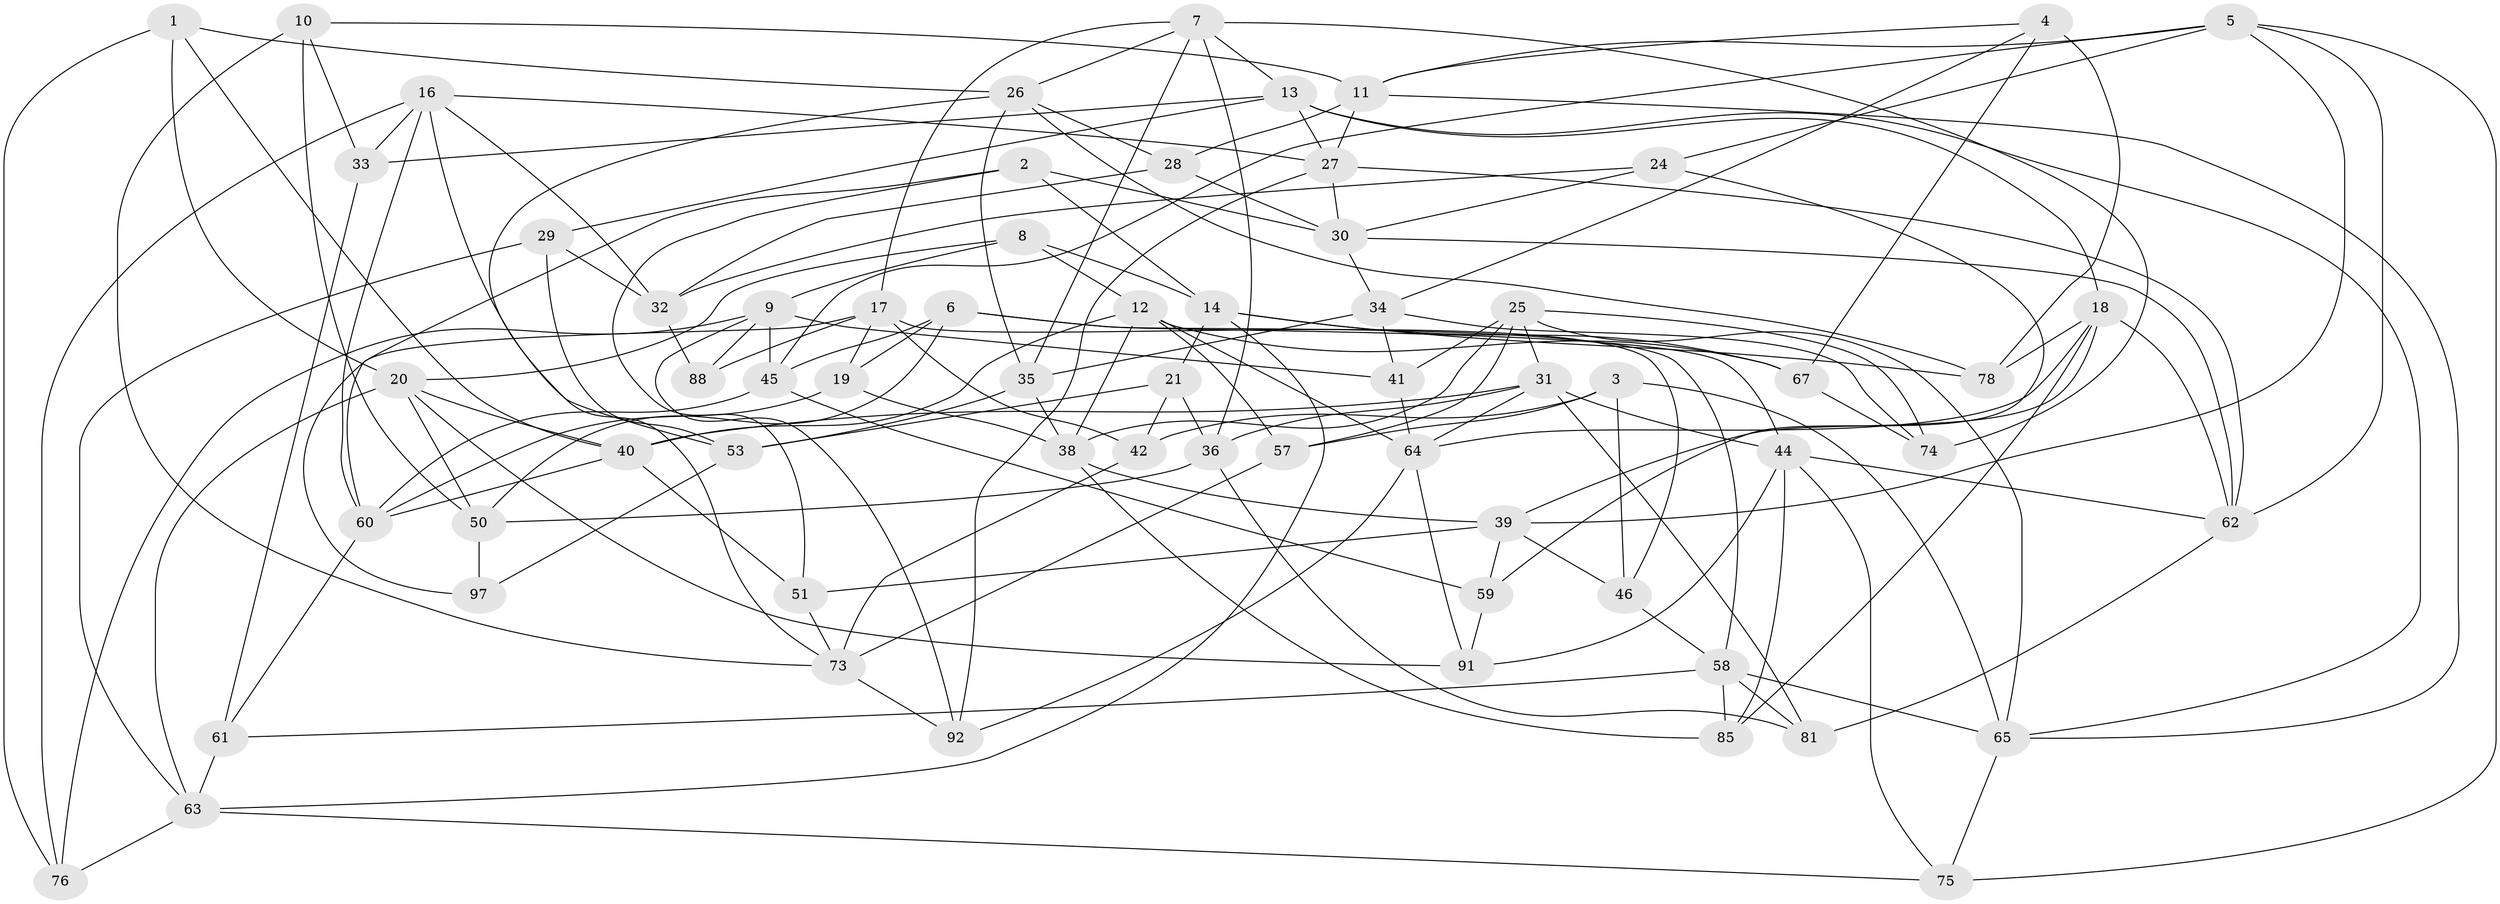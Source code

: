 // original degree distribution, {4: 1.0}
// Generated by graph-tools (version 1.1) at 2025/11/02/21/25 10:11:16]
// undirected, 65 vertices, 160 edges
graph export_dot {
graph [start="1"]
  node [color=gray90,style=filled];
  1;
  2;
  3;
  4;
  5 [super="+23"];
  6 [super="+22"];
  7 [super="+70"];
  8;
  9 [super="+99"];
  10;
  11 [super="+55"];
  12 [super="+15"];
  13 [super="+87"];
  14 [super="+95"];
  16 [super="+83"];
  17 [super="+49"];
  18 [super="+89"];
  19;
  20 [super="+37"];
  21;
  24;
  25 [super="+93"];
  26 [super="+98"];
  27 [super="+52"];
  28;
  29;
  30 [super="+82"];
  31 [super="+66"];
  32 [super="+77"];
  33;
  34 [super="+48"];
  35 [super="+69"];
  36 [super="+56"];
  38 [super="+43"];
  39 [super="+47"];
  40 [super="+94"];
  41;
  42;
  44 [super="+54"];
  45 [super="+68"];
  46;
  50 [super="+90"];
  51;
  53 [super="+80"];
  57;
  58 [super="+71"];
  59;
  60 [super="+84"];
  61;
  62 [super="+72"];
  63 [super="+79"];
  64 [super="+86"];
  65 [super="+96"];
  67;
  73 [super="+100"];
  74;
  75;
  76;
  78;
  81;
  85;
  88;
  91;
  92;
  97;
  1 -- 76;
  1 -- 20;
  1 -- 26;
  1 -- 40;
  2 -- 51;
  2 -- 30;
  2 -- 14;
  2 -- 60;
  3 -- 65;
  3 -- 46;
  3 -- 57;
  3 -- 42;
  4 -- 78;
  4 -- 11;
  4 -- 34;
  4 -- 67;
  5 -- 24;
  5 -- 11;
  5 -- 45;
  5 -- 75;
  5 -- 62;
  5 -- 39;
  6 -- 50;
  6 -- 45 [weight=2];
  6 -- 19;
  6 -- 44;
  6 -- 58;
  7 -- 35;
  7 -- 74;
  7 -- 17;
  7 -- 36;
  7 -- 13;
  7 -- 26;
  8 -- 9;
  8 -- 14;
  8 -- 20;
  8 -- 12;
  9 -- 41;
  9 -- 45;
  9 -- 88;
  9 -- 92;
  9 -- 76;
  10 -- 11;
  10 -- 33;
  10 -- 73;
  10 -- 50;
  11 -- 27;
  11 -- 65;
  11 -- 28;
  12 -- 38;
  12 -- 64;
  12 -- 57;
  12 -- 40;
  12 -- 67;
  13 -- 29;
  13 -- 33;
  13 -- 18;
  13 -- 27;
  13 -- 65;
  14 -- 67;
  14 -- 78;
  14 -- 21;
  14 -- 63;
  16 -- 60;
  16 -- 76;
  16 -- 53;
  16 -- 33;
  16 -- 32;
  16 -- 27;
  17 -- 97;
  17 -- 19;
  17 -- 88;
  17 -- 42;
  17 -- 46;
  18 -- 62;
  18 -- 64;
  18 -- 85;
  18 -- 78;
  18 -- 39;
  19 -- 38;
  19 -- 60;
  20 -- 40;
  20 -- 91;
  20 -- 63;
  20 -- 50;
  21 -- 36;
  21 -- 42;
  21 -- 53;
  24 -- 59;
  24 -- 32;
  24 -- 30;
  25 -- 74;
  25 -- 57;
  25 -- 41;
  25 -- 65;
  25 -- 38;
  25 -- 31;
  26 -- 78;
  26 -- 28;
  26 -- 35;
  26 -- 73;
  27 -- 62;
  27 -- 92;
  27 -- 30;
  28 -- 32;
  28 -- 30;
  29 -- 32;
  29 -- 53;
  29 -- 63;
  30 -- 34;
  30 -- 62;
  31 -- 40;
  31 -- 44;
  31 -- 64;
  31 -- 81;
  31 -- 36;
  32 -- 88 [weight=2];
  33 -- 61;
  34 -- 35 [weight=2];
  34 -- 74;
  34 -- 41;
  35 -- 38;
  35 -- 53;
  36 -- 81;
  36 -- 50 [weight=2];
  38 -- 85;
  38 -- 39;
  39 -- 59;
  39 -- 51;
  39 -- 46;
  40 -- 51;
  40 -- 60;
  41 -- 64;
  42 -- 73;
  44 -- 85;
  44 -- 62;
  44 -- 75;
  44 -- 91;
  45 -- 59;
  45 -- 60;
  46 -- 58;
  50 -- 97;
  51 -- 73;
  53 -- 97 [weight=2];
  57 -- 73;
  58 -- 65;
  58 -- 85;
  58 -- 81;
  58 -- 61;
  59 -- 91;
  60 -- 61;
  61 -- 63;
  62 -- 81;
  63 -- 76;
  63 -- 75;
  64 -- 91;
  64 -- 92;
  65 -- 75;
  67 -- 74;
  73 -- 92;
}

